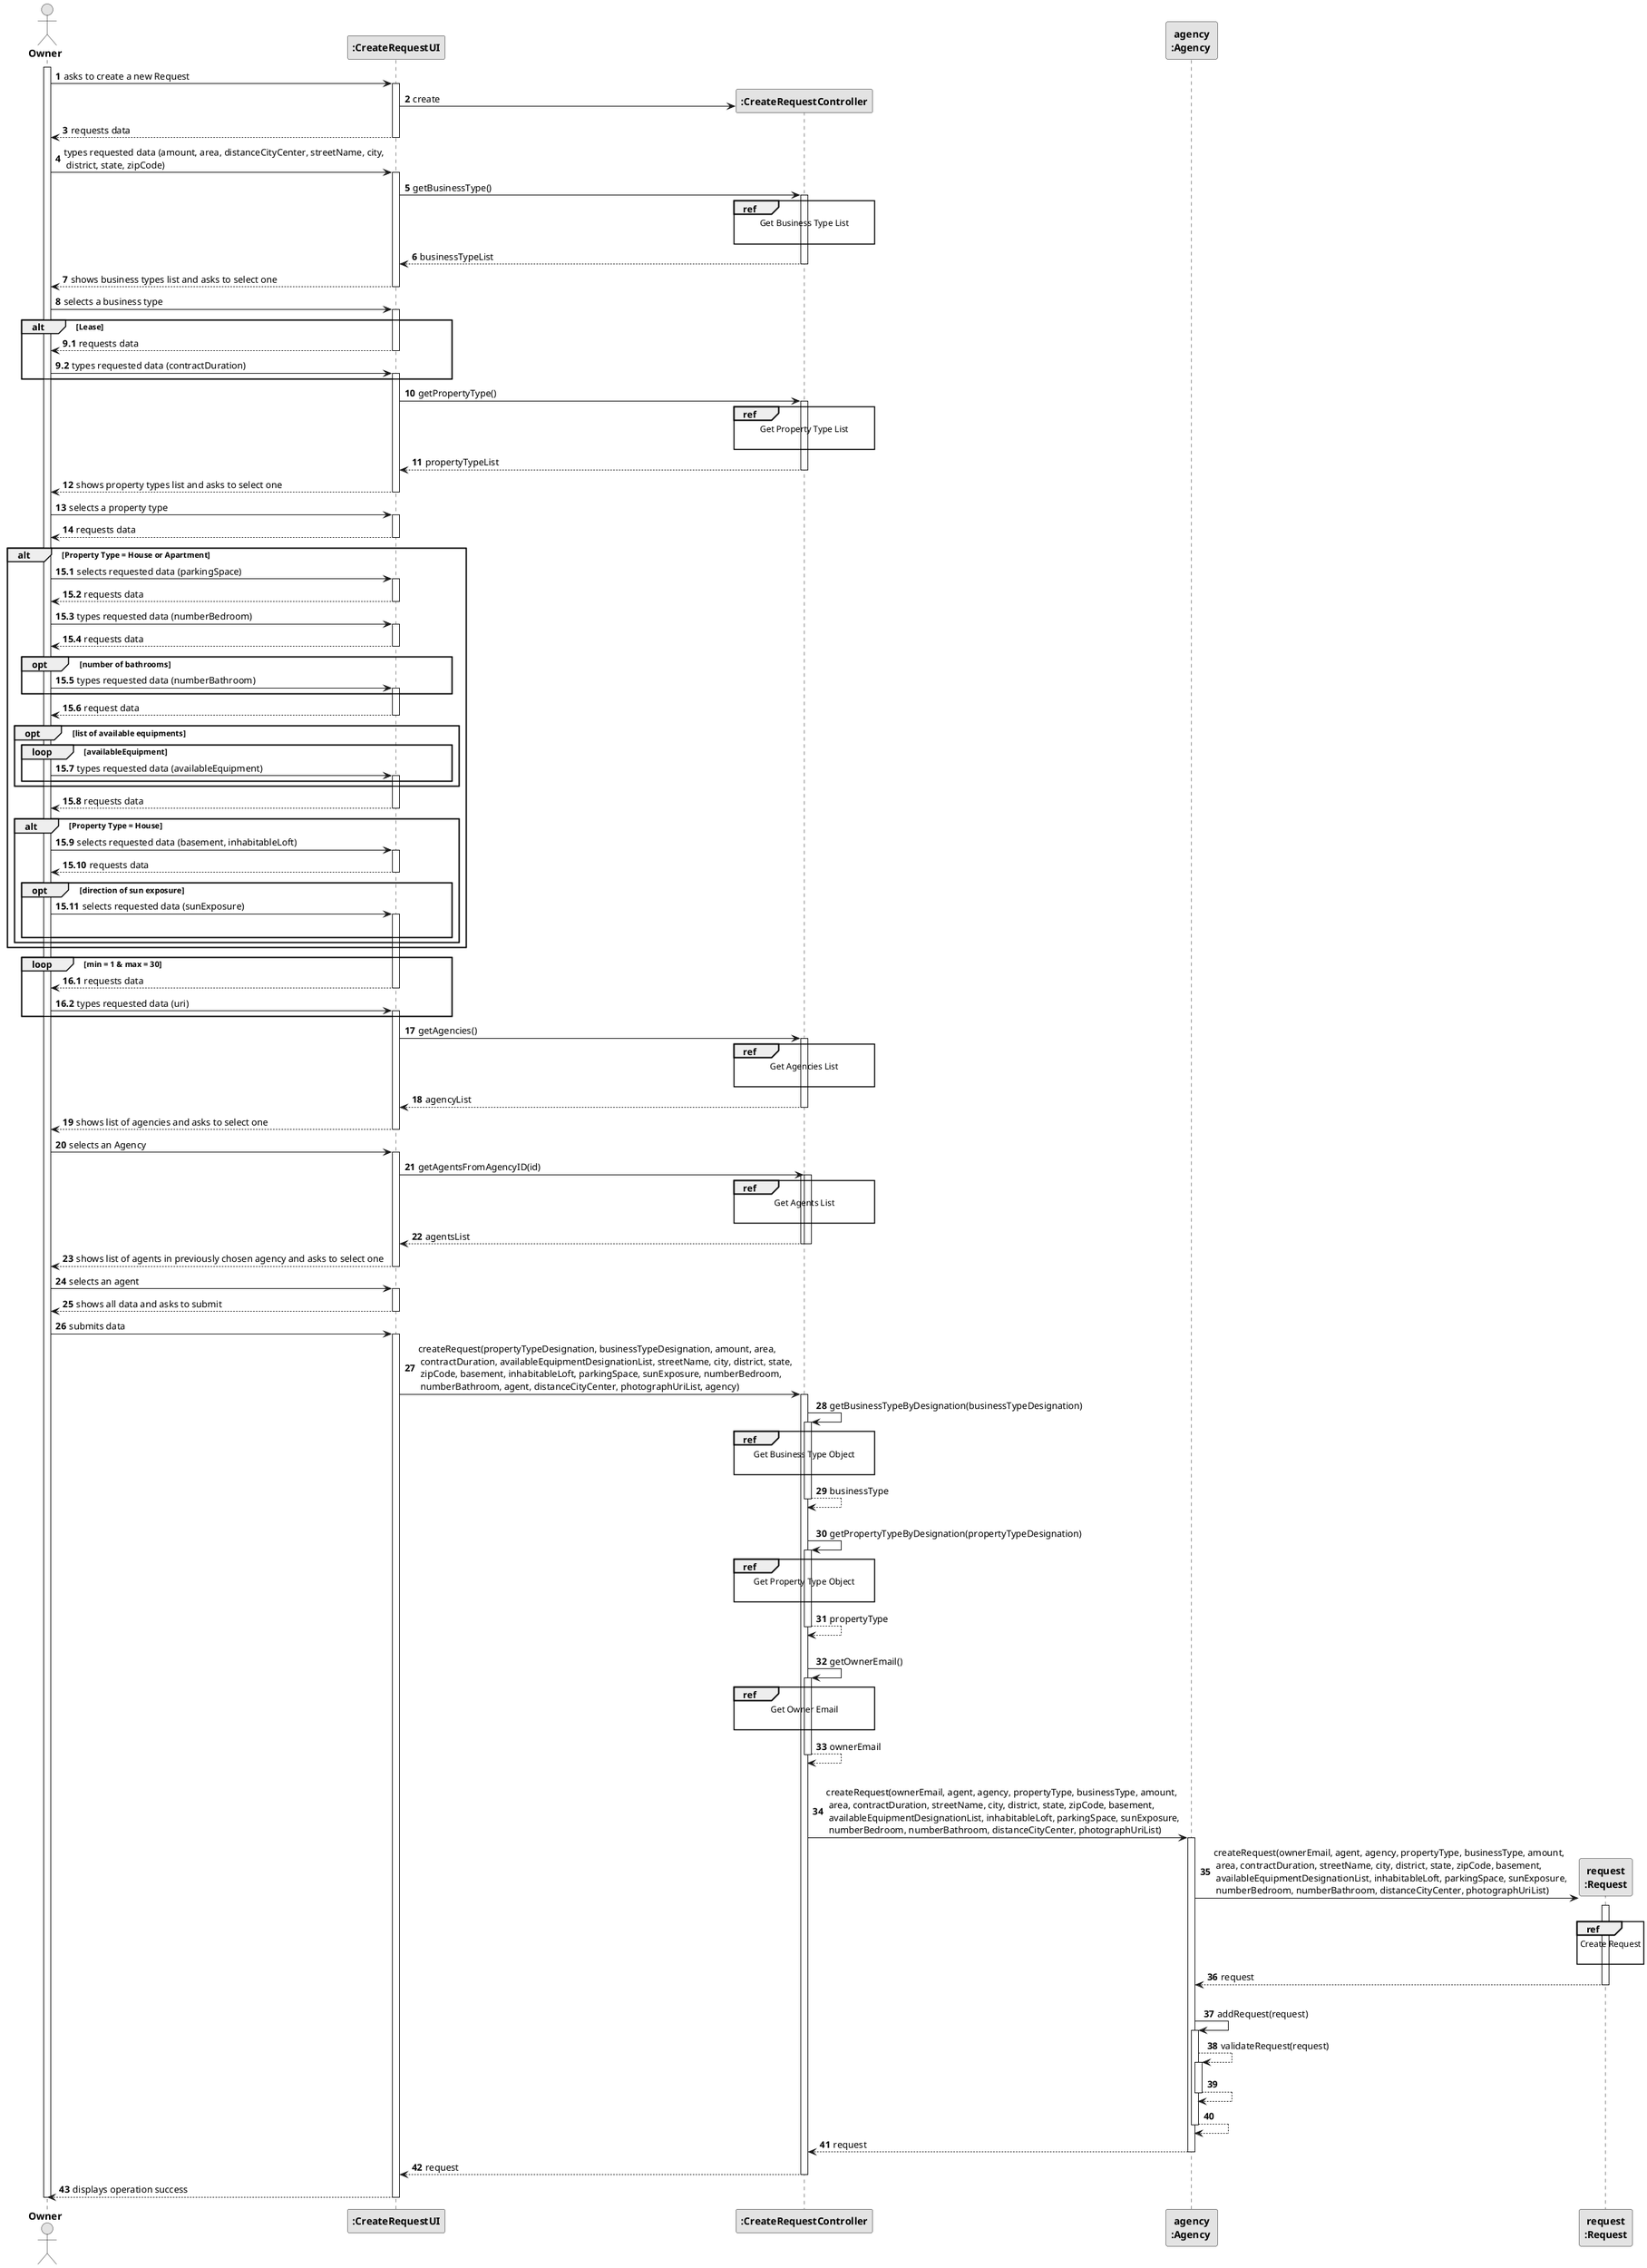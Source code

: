 @startuml

skinparam monochrome true
skinparam packageStyle rectangle
skinparam shadowing false

actor "<b>Owner</b>" as Owner
participant "<b>:CreateRequestUI</b>" as UI
participant "<b>:CreateRequestController</b>" as CTRL
participant "<b>agency</b>\n<b>:Agency </b>" as AGC
participant "<b>request</b>\n<b>:Request</b>" as REQUEST

autonumber

activate Owner

    Owner -> UI : asks to create a new Request

        activate UI

            UI -> CTRL** : create

            UI --> Owner : requests data

        deactivate UI

    Owner -> UI : types requested data (amount, area, distanceCityCenter, streetName, city,\n district, state, zipCode)

        activate UI

            UI -> CTRL : getBusinessType()

            activate CTRL

               ref over CTRL
                    Get Business Type List

               end ref

               CTRL --> UI : businessTypeList

            deactivate CTRL

            UI --> Owner : shows business types list and asks to select one

        deactivate UI

    Owner -> UI : selects a business type

    activate UI

        alt Lease

            autonumber 9.1
            UI --> Owner : requests data

            deactivate UI

            Owner -> UI : types requested data (contractDuration)

            activate UI
        end alt


    activate UI
        autonumber 10
        UI -> CTRL : getPropertyType()

        activate CTRL

            ref over CTRL
                Get Property Type List

            end ref

        CTRL --> UI : propertyTypeList

        deactivate CTRL

    UI --> Owner : shows property types list and asks to select one

    deactivate UI

     Owner -> UI : selects a property type

     activate UI

     UI --> Owner : requests data
     deactivate UI

      alt Property Type = House or Apartment

          autonumber 15.1

          Owner -> UI : selects requested data (parkingSpace)

               activate UI

          UI --> Owner : requests data
               deactivate UI

          Owner -> UI : types requested data (numberBedroom)

              activate UI

               UI --> Owner : requests data
                deactivate UI

         opt number of bathrooms

              Owner -> UI : types requested data (numberBathroom)
                      activate UI

         end  opt

         UI --> Owner : request data

           deactivate UI

             opt list of available equipments


                  loop availableEquipment
                      Owner -> UI : types requested data (availableEquipment)
                      activate UI

                  end loop

             end opt

                 UI --> Owner : requests data
                 deactivate UI

                 alt Property Type = House

                    Owner -> UI : selects requested data (basement, inhabitableLoft)

                    activate UI

                    UI --> Owner : requests data
                    deactivate UI

                    opt direction of sun exposure

                         Owner -> UI : selects requested data (sunExposure)
                         activate UI
                         |||
                    end opt

                 end alt

           end alt



    loop min = 1 & max = 30

    autonumber 16.1

    UI --> Owner : requests data
            deactivate UI
    Owner -> UI : types requested data (uri)
    activate UI

    end loop

    autonumber 17
    UI -> CTRL : getAgencies()
    activate CTRL

            ref over CTRL
                Get Agencies List

            end ref
    CTRL --> UI : agencyList
    deactivate CTRL

    UI --> Owner : shows list of agencies and asks to select one
    deactivate UI

     Owner -> UI : selects an Agency

        activate UI

            UI -> CTRL : getAgentsFromAgencyID(id)

            activate CTRL

                activate CTRL

                    ref over CTRL
                     Get Agents List

                    end ref

                CTRL --> UI : agentsList
                deactivate CTRL

            deactivate CTRL

            UI --> Owner : shows list of agents in previously chosen agency and asks to select one
            deactivate UI

            Owner -> UI : selects an agent

            activate UI

            UI --> Owner : shows all data and asks to submit

            deactivate UI

           Owner -> UI : submits data

           activate UI

            UI -> CTRL : createRequest(propertyTypeDesignation, businessTypeDesignation, amount, area,\n contractDuration, availableEquipmentDesignationList, streetName, city, district, state,\n zipCode, basement, inhabitableLoft, parkingSpace, sunExposure, numberBedroom,\n numberBathroom, agent, distanceCityCenter, photographUriList, agency)

            activate CTRL

            CTRL -> CTRL : getBusinessTypeByDesignation(businessTypeDesignation)
            activate CTRL

                ref over CTRL
                Get Business Type Object

                end ref

            CTRL --> CTRL : businessType
            deactivate CTRL

            |||
            CTRL -> CTRL : getPropertyTypeByDesignation(propertyTypeDesignation)
                        activate CTRL

                            ref over CTRL
                            Get Property Type Object

                            end ref

                        CTRL --> CTRL : propertyType
                        deactivate CTRL

            |||
             CTRL -> CTRL : getOwnerEmail()
                activate CTRL

                    ref over CTRL
                        Get Owner Email

                    end ref

                CTRL --> CTRL : ownerEmail
                deactivate CTRL

        |||
        CTRL -> AGC : createRequest(ownerEmail, agent, agency, propertyType, businessType, amount,\n area, contractDuration, streetName, city, district, state, zipCode, basement,\n availableEquipmentDesignationList, inhabitableLoft, parkingSpace, sunExposure,\n numberBedroom, numberBathroom, distanceCityCenter, photographUriList)

       activate AGC

        AGC -> REQUEST** : createRequest(ownerEmail, agent, agency, propertyType, businessType, amount,\n area, contractDuration, streetName, city, district, state, zipCode, basement,\n availableEquipmentDesignationList, inhabitableLoft, parkingSpace, sunExposure,\n numberBedroom, numberBathroom, distanceCityCenter, photographUriList)

       activate REQUEST

            |||
           ref over REQUEST
           Create Request

           end ref
       REQUEST --> AGC : request
       deactivate REQUEST

        |||
        AGC -> AGC : addRequest(request)

        activate AGC

            AGC --> AGC : validateRequest(request)
            activate AGC

            AGC --> AGC
            deactivate AGC

            AGC --> AGC
            deactivate AGC

        AGC --> CTRL : request
        deactivate AGC

        CTRL --> UI : request
    deactivate CTRL

     UI --> Owner : displays operation success
        deactivate UI

deactivate Owner
@enduml